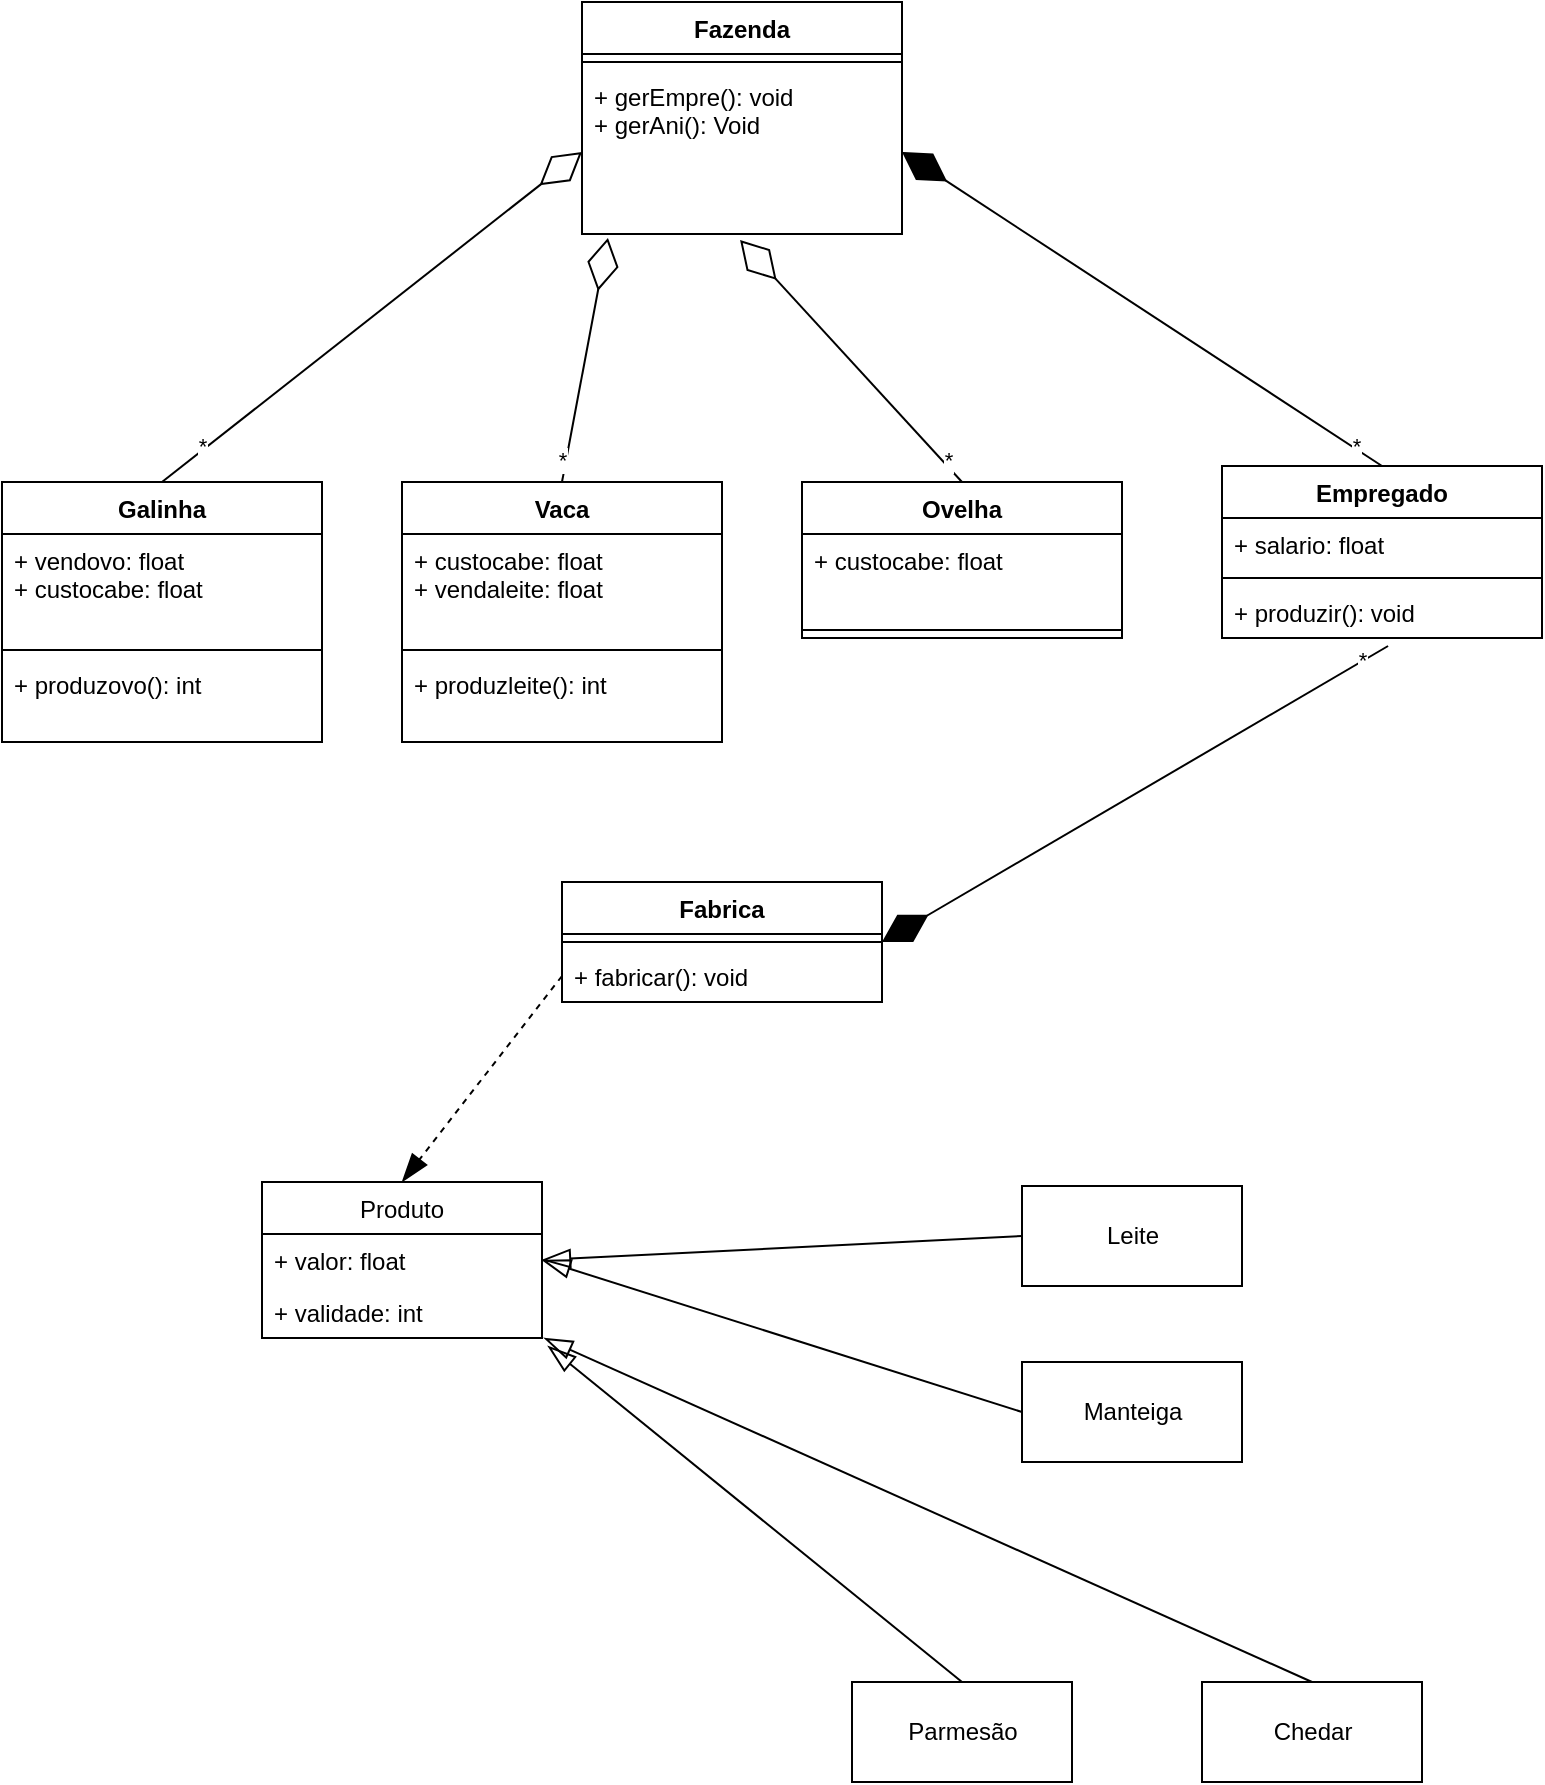 <mxfile version="13.6.5" type="device"><diagram id="sECxLNkPkoyBu5OsKcGt" name="Page-1"><mxGraphModel dx="1102" dy="582" grid="1" gridSize="10" guides="1" tooltips="1" connect="1" arrows="1" fold="1" page="1" pageScale="1" pageWidth="827" pageHeight="1169" math="0" shadow="0"><root><mxCell id="0"/><mxCell id="1" parent="0"/><mxCell id="MvONmD9mMBFGvV9w74yu-52" value="Vaca" style="swimlane;fontStyle=1;align=center;verticalAlign=top;childLayout=stackLayout;horizontal=1;startSize=26;horizontalStack=0;resizeParent=1;resizeParentMax=0;resizeLast=0;collapsible=1;marginBottom=0;" vertex="1" parent="1"><mxGeometry x="240" y="360" width="160" height="130" as="geometry"/></mxCell><mxCell id="MvONmD9mMBFGvV9w74yu-53" value="+ custocabe: float&#10;+ vendaleite: float" style="text;strokeColor=none;fillColor=none;align=left;verticalAlign=top;spacingLeft=4;spacingRight=4;overflow=hidden;rotatable=0;points=[[0,0.5],[1,0.5]];portConstraint=eastwest;" vertex="1" parent="MvONmD9mMBFGvV9w74yu-52"><mxGeometry y="26" width="160" height="54" as="geometry"/></mxCell><mxCell id="MvONmD9mMBFGvV9w74yu-54" value="" style="line;strokeWidth=1;fillColor=none;align=left;verticalAlign=middle;spacingTop=-1;spacingLeft=3;spacingRight=3;rotatable=0;labelPosition=right;points=[];portConstraint=eastwest;" vertex="1" parent="MvONmD9mMBFGvV9w74yu-52"><mxGeometry y="80" width="160" height="8" as="geometry"/></mxCell><mxCell id="MvONmD9mMBFGvV9w74yu-55" value="+ produzleite(): int" style="text;strokeColor=none;fillColor=none;align=left;verticalAlign=top;spacingLeft=4;spacingRight=4;overflow=hidden;rotatable=0;points=[[0,0.5],[1,0.5]];portConstraint=eastwest;" vertex="1" parent="MvONmD9mMBFGvV9w74yu-52"><mxGeometry y="88" width="160" height="42" as="geometry"/></mxCell><mxCell id="MvONmD9mMBFGvV9w74yu-56" value="Ovelha" style="swimlane;fontStyle=1;align=center;verticalAlign=top;childLayout=stackLayout;horizontal=1;startSize=26;horizontalStack=0;resizeParent=1;resizeParentMax=0;resizeLast=0;collapsible=1;marginBottom=0;" vertex="1" parent="1"><mxGeometry x="440" y="360" width="160" height="78" as="geometry"/></mxCell><mxCell id="MvONmD9mMBFGvV9w74yu-57" value="+ custocabe: float" style="text;strokeColor=none;fillColor=none;align=left;verticalAlign=top;spacingLeft=4;spacingRight=4;overflow=hidden;rotatable=0;points=[[0,0.5],[1,0.5]];portConstraint=eastwest;" vertex="1" parent="MvONmD9mMBFGvV9w74yu-56"><mxGeometry y="26" width="160" height="44" as="geometry"/></mxCell><mxCell id="MvONmD9mMBFGvV9w74yu-58" value="" style="line;strokeWidth=1;fillColor=none;align=left;verticalAlign=middle;spacingTop=-1;spacingLeft=3;spacingRight=3;rotatable=0;labelPosition=right;points=[];portConstraint=eastwest;" vertex="1" parent="MvONmD9mMBFGvV9w74yu-56"><mxGeometry y="70" width="160" height="8" as="geometry"/></mxCell><mxCell id="MvONmD9mMBFGvV9w74yu-48" value="Galinha" style="swimlane;fontStyle=1;align=center;verticalAlign=top;childLayout=stackLayout;horizontal=1;startSize=26;horizontalStack=0;resizeParent=1;resizeParentMax=0;resizeLast=0;collapsible=1;marginBottom=0;" vertex="1" parent="1"><mxGeometry x="40" y="360" width="160" height="130" as="geometry"/></mxCell><mxCell id="MvONmD9mMBFGvV9w74yu-49" value="+ vendovo: float&#10;+ custocabe: float" style="text;strokeColor=none;fillColor=none;align=left;verticalAlign=top;spacingLeft=4;spacingRight=4;overflow=hidden;rotatable=0;points=[[0,0.5],[1,0.5]];portConstraint=eastwest;" vertex="1" parent="MvONmD9mMBFGvV9w74yu-48"><mxGeometry y="26" width="160" height="54" as="geometry"/></mxCell><mxCell id="MvONmD9mMBFGvV9w74yu-50" value="" style="line;strokeWidth=1;fillColor=none;align=left;verticalAlign=middle;spacingTop=-1;spacingLeft=3;spacingRight=3;rotatable=0;labelPosition=right;points=[];portConstraint=eastwest;" vertex="1" parent="MvONmD9mMBFGvV9w74yu-48"><mxGeometry y="80" width="160" height="8" as="geometry"/></mxCell><mxCell id="MvONmD9mMBFGvV9w74yu-51" value="+ produzovo(): int" style="text;strokeColor=none;fillColor=none;align=left;verticalAlign=top;spacingLeft=4;spacingRight=4;overflow=hidden;rotatable=0;points=[[0,0.5],[1,0.5]];portConstraint=eastwest;" vertex="1" parent="MvONmD9mMBFGvV9w74yu-48"><mxGeometry y="88" width="160" height="42" as="geometry"/></mxCell><mxCell id="MvONmD9mMBFGvV9w74yu-64" value="Fabrica" style="swimlane;fontStyle=1;align=center;verticalAlign=top;childLayout=stackLayout;horizontal=1;startSize=26;horizontalStack=0;resizeParent=1;resizeParentMax=0;resizeLast=0;collapsible=1;marginBottom=0;" vertex="1" parent="1"><mxGeometry x="320" y="560" width="160" height="60" as="geometry"/></mxCell><mxCell id="MvONmD9mMBFGvV9w74yu-66" value="" style="line;strokeWidth=1;fillColor=none;align=left;verticalAlign=middle;spacingTop=-1;spacingLeft=3;spacingRight=3;rotatable=0;labelPosition=right;points=[];portConstraint=eastwest;" vertex="1" parent="MvONmD9mMBFGvV9w74yu-64"><mxGeometry y="26" width="160" height="8" as="geometry"/></mxCell><mxCell id="MvONmD9mMBFGvV9w74yu-67" value="+ fabricar(): void" style="text;strokeColor=none;fillColor=none;align=left;verticalAlign=top;spacingLeft=4;spacingRight=4;overflow=hidden;rotatable=0;points=[[0,0.5],[1,0.5]];portConstraint=eastwest;" vertex="1" parent="MvONmD9mMBFGvV9w74yu-64"><mxGeometry y="34" width="160" height="26" as="geometry"/></mxCell><mxCell id="MvONmD9mMBFGvV9w74yu-68" value="Empregado" style="swimlane;fontStyle=1;align=center;verticalAlign=top;childLayout=stackLayout;horizontal=1;startSize=26;horizontalStack=0;resizeParent=1;resizeParentMax=0;resizeLast=0;collapsible=1;marginBottom=0;" vertex="1" parent="1"><mxGeometry x="650" y="352" width="160" height="86" as="geometry"/></mxCell><mxCell id="MvONmD9mMBFGvV9w74yu-69" value="+ salario: float" style="text;strokeColor=none;fillColor=none;align=left;verticalAlign=top;spacingLeft=4;spacingRight=4;overflow=hidden;rotatable=0;points=[[0,0.5],[1,0.5]];portConstraint=eastwest;" vertex="1" parent="MvONmD9mMBFGvV9w74yu-68"><mxGeometry y="26" width="160" height="26" as="geometry"/></mxCell><mxCell id="MvONmD9mMBFGvV9w74yu-70" value="" style="line;strokeWidth=1;fillColor=none;align=left;verticalAlign=middle;spacingTop=-1;spacingLeft=3;spacingRight=3;rotatable=0;labelPosition=right;points=[];portConstraint=eastwest;" vertex="1" parent="MvONmD9mMBFGvV9w74yu-68"><mxGeometry y="52" width="160" height="8" as="geometry"/></mxCell><mxCell id="MvONmD9mMBFGvV9w74yu-71" value="+ produzir(): void" style="text;strokeColor=none;fillColor=none;align=left;verticalAlign=top;spacingLeft=4;spacingRight=4;overflow=hidden;rotatable=0;points=[[0,0.5],[1,0.5]];portConstraint=eastwest;" vertex="1" parent="MvONmD9mMBFGvV9w74yu-68"><mxGeometry y="60" width="160" height="26" as="geometry"/></mxCell><mxCell id="MvONmD9mMBFGvV9w74yu-44" value="Fazenda" style="swimlane;fontStyle=1;align=center;verticalAlign=top;childLayout=stackLayout;horizontal=1;startSize=26;horizontalStack=0;resizeParent=1;resizeParentMax=0;resizeLast=0;collapsible=1;marginBottom=0;" vertex="1" parent="1"><mxGeometry x="330" y="120" width="160" height="116" as="geometry"/></mxCell><mxCell id="MvONmD9mMBFGvV9w74yu-46" value="" style="line;strokeWidth=1;fillColor=none;align=left;verticalAlign=middle;spacingTop=-1;spacingLeft=3;spacingRight=3;rotatable=0;labelPosition=right;points=[];portConstraint=eastwest;" vertex="1" parent="MvONmD9mMBFGvV9w74yu-44"><mxGeometry y="26" width="160" height="8" as="geometry"/></mxCell><mxCell id="MvONmD9mMBFGvV9w74yu-47" value="+ gerEmpre(): void&#10;+ gerAni(): Void" style="text;strokeColor=none;fillColor=none;align=left;verticalAlign=top;spacingLeft=4;spacingRight=4;overflow=hidden;rotatable=0;points=[[0,0.5],[1,0.5]];portConstraint=eastwest;" vertex="1" parent="MvONmD9mMBFGvV9w74yu-44"><mxGeometry y="34" width="160" height="82" as="geometry"/></mxCell><mxCell id="MvONmD9mMBFGvV9w74yu-72" value="" style="endArrow=diamondThin;endFill=0;endSize=24;html=1;exitX=0.5;exitY=0;exitDx=0;exitDy=0;entryX=0;entryY=0.5;entryDx=0;entryDy=0;" edge="1" parent="1" source="MvONmD9mMBFGvV9w74yu-48" target="MvONmD9mMBFGvV9w74yu-47"><mxGeometry width="160" relative="1" as="geometry"><mxPoint x="130" y="210" as="sourcePoint"/><mxPoint x="290" y="210" as="targetPoint"/></mxGeometry></mxCell><mxCell id="MvONmD9mMBFGvV9w74yu-80" value="*" style="edgeLabel;html=1;align=center;verticalAlign=middle;resizable=0;points=[];" vertex="1" connectable="0" parent="MvONmD9mMBFGvV9w74yu-72"><mxGeometry x="-0.799" y="2" relative="1" as="geometry"><mxPoint as="offset"/></mxGeometry></mxCell><mxCell id="MvONmD9mMBFGvV9w74yu-74" value="" style="endArrow=diamondThin;endFill=0;endSize=24;html=1;exitX=0.5;exitY=0;exitDx=0;exitDy=0;entryX=0.081;entryY=1.024;entryDx=0;entryDy=0;entryPerimeter=0;" edge="1" parent="1" source="MvONmD9mMBFGvV9w74yu-52" target="MvONmD9mMBFGvV9w74yu-47"><mxGeometry width="160" relative="1" as="geometry"><mxPoint x="300" y="300" as="sourcePoint"/><mxPoint x="460" y="300" as="targetPoint"/></mxGeometry></mxCell><mxCell id="MvONmD9mMBFGvV9w74yu-83" value="*" style="edgeLabel;html=1;align=center;verticalAlign=middle;resizable=0;points=[];" vertex="1" connectable="0" parent="MvONmD9mMBFGvV9w74yu-74"><mxGeometry x="-0.826" y="2" relative="1" as="geometry"><mxPoint as="offset"/></mxGeometry></mxCell><mxCell id="MvONmD9mMBFGvV9w74yu-75" value="" style="endArrow=diamondThin;endFill=0;endSize=24;html=1;exitX=0.5;exitY=0;exitDx=0;exitDy=0;entryX=0.494;entryY=1.037;entryDx=0;entryDy=0;entryPerimeter=0;" edge="1" parent="1" source="MvONmD9mMBFGvV9w74yu-56" target="MvONmD9mMBFGvV9w74yu-47"><mxGeometry width="160" relative="1" as="geometry"><mxPoint x="350" y="300" as="sourcePoint"/><mxPoint x="510" y="300" as="targetPoint"/></mxGeometry></mxCell><mxCell id="MvONmD9mMBFGvV9w74yu-82" value="*" style="edgeLabel;html=1;align=center;verticalAlign=middle;resizable=0;points=[];" vertex="1" connectable="0" parent="MvONmD9mMBFGvV9w74yu-75"><mxGeometry x="-0.844" y="-2" relative="1" as="geometry"><mxPoint as="offset"/></mxGeometry></mxCell><mxCell id="MvONmD9mMBFGvV9w74yu-76" value="" style="endArrow=diamondThin;endFill=1;endSize=24;html=1;exitX=0.5;exitY=0;exitDx=0;exitDy=0;entryX=1;entryY=0.5;entryDx=0;entryDy=0;" edge="1" parent="1" source="MvONmD9mMBFGvV9w74yu-68" target="MvONmD9mMBFGvV9w74yu-47"><mxGeometry width="160" relative="1" as="geometry"><mxPoint x="580" y="220" as="sourcePoint"/><mxPoint x="740" y="220" as="targetPoint"/></mxGeometry></mxCell><mxCell id="MvONmD9mMBFGvV9w74yu-84" value="*" style="edgeLabel;html=1;align=center;verticalAlign=middle;resizable=0;points=[];" vertex="1" connectable="0" parent="MvONmD9mMBFGvV9w74yu-76"><mxGeometry x="-0.886" y="-1" relative="1" as="geometry"><mxPoint as="offset"/></mxGeometry></mxCell><mxCell id="MvONmD9mMBFGvV9w74yu-78" value="" style="endArrow=diamondThin;endFill=1;endSize=24;html=1;entryX=1;entryY=0.5;entryDx=0;entryDy=0;exitX=0.519;exitY=1.154;exitDx=0;exitDy=0;exitPerimeter=0;" edge="1" parent="1" source="MvONmD9mMBFGvV9w74yu-71" target="MvONmD9mMBFGvV9w74yu-64"><mxGeometry width="160" relative="1" as="geometry"><mxPoint x="330" y="460" as="sourcePoint"/><mxPoint x="490" y="460" as="targetPoint"/></mxGeometry></mxCell><mxCell id="MvONmD9mMBFGvV9w74yu-85" value="*" style="edgeLabel;html=1;align=center;verticalAlign=middle;resizable=0;points=[];" vertex="1" connectable="0" parent="MvONmD9mMBFGvV9w74yu-78"><mxGeometry x="-0.899" y="-1" relative="1" as="geometry"><mxPoint as="offset"/></mxGeometry></mxCell><mxCell id="MvONmD9mMBFGvV9w74yu-106" value="Produto" style="swimlane;fontStyle=0;childLayout=stackLayout;horizontal=1;startSize=26;fillColor=none;horizontalStack=0;resizeParent=1;resizeParentMax=0;resizeLast=0;collapsible=1;marginBottom=0;" vertex="1" parent="1"><mxGeometry x="170" y="710" width="140" height="78" as="geometry"/></mxCell><mxCell id="MvONmD9mMBFGvV9w74yu-107" value="+ valor: float" style="text;strokeColor=none;fillColor=none;align=left;verticalAlign=top;spacingLeft=4;spacingRight=4;overflow=hidden;rotatable=0;points=[[0,0.5],[1,0.5]];portConstraint=eastwest;" vertex="1" parent="MvONmD9mMBFGvV9w74yu-106"><mxGeometry y="26" width="140" height="26" as="geometry"/></mxCell><mxCell id="MvONmD9mMBFGvV9w74yu-108" value="+ validade: int" style="text;strokeColor=none;fillColor=none;align=left;verticalAlign=top;spacingLeft=4;spacingRight=4;overflow=hidden;rotatable=0;points=[[0,0.5],[1,0.5]];portConstraint=eastwest;" vertex="1" parent="MvONmD9mMBFGvV9w74yu-106"><mxGeometry y="52" width="140" height="26" as="geometry"/></mxCell><mxCell id="MvONmD9mMBFGvV9w74yu-110" value="Leite" style="html=1;" vertex="1" parent="1"><mxGeometry x="550" y="712" width="110" height="50" as="geometry"/></mxCell><mxCell id="MvONmD9mMBFGvV9w74yu-111" value="Manteiga" style="html=1;" vertex="1" parent="1"><mxGeometry x="550" y="800" width="110" height="50" as="geometry"/></mxCell><mxCell id="MvONmD9mMBFGvV9w74yu-117" value="Parmesão" style="html=1;" vertex="1" parent="1"><mxGeometry x="465" y="960" width="110" height="50" as="geometry"/></mxCell><mxCell id="MvONmD9mMBFGvV9w74yu-118" value="Chedar" style="html=1;" vertex="1" parent="1"><mxGeometry x="640" y="960" width="110" height="50" as="geometry"/></mxCell><mxCell id="MvONmD9mMBFGvV9w74yu-121" value="" style="endArrow=blockThin;dashed=1;endFill=1;endSize=12;html=1;exitX=0;exitY=0.5;exitDx=0;exitDy=0;entryX=0.5;entryY=0;entryDx=0;entryDy=0;" edge="1" parent="1" source="MvONmD9mMBFGvV9w74yu-67" target="MvONmD9mMBFGvV9w74yu-106"><mxGeometry width="160" relative="1" as="geometry"><mxPoint x="330" y="660" as="sourcePoint"/><mxPoint x="490" y="660" as="targetPoint"/></mxGeometry></mxCell><mxCell id="MvONmD9mMBFGvV9w74yu-123" value="" style="endArrow=blockThin;endFill=0;endSize=12;html=1;exitX=0;exitY=0.5;exitDx=0;exitDy=0;entryX=1;entryY=0.5;entryDx=0;entryDy=0;" edge="1" parent="1" source="MvONmD9mMBFGvV9w74yu-110" target="MvONmD9mMBFGvV9w74yu-107"><mxGeometry width="160" relative="1" as="geometry"><mxPoint x="350" y="770" as="sourcePoint"/><mxPoint x="510" y="770" as="targetPoint"/></mxGeometry></mxCell><mxCell id="MvONmD9mMBFGvV9w74yu-124" value="" style="endArrow=blockThin;endFill=0;endSize=12;html=1;exitX=0;exitY=0.5;exitDx=0;exitDy=0;entryX=1;entryY=0.5;entryDx=0;entryDy=0;" edge="1" parent="1" source="MvONmD9mMBFGvV9w74yu-111" target="MvONmD9mMBFGvV9w74yu-107"><mxGeometry width="160" relative="1" as="geometry"><mxPoint x="300" y="850" as="sourcePoint"/><mxPoint x="460" y="850" as="targetPoint"/></mxGeometry></mxCell><mxCell id="MvONmD9mMBFGvV9w74yu-125" value="" style="endArrow=blockThin;endFill=0;endSize=12;html=1;exitX=0.5;exitY=0;exitDx=0;exitDy=0;entryX=1.021;entryY=1.154;entryDx=0;entryDy=0;entryPerimeter=0;" edge="1" parent="1" source="MvONmD9mMBFGvV9w74yu-117" target="MvONmD9mMBFGvV9w74yu-108"><mxGeometry width="160" relative="1" as="geometry"><mxPoint x="320" y="890" as="sourcePoint"/><mxPoint x="480" y="890" as="targetPoint"/></mxGeometry></mxCell><mxCell id="MvONmD9mMBFGvV9w74yu-126" value="" style="endArrow=blockThin;endFill=0;endSize=12;html=1;entryX=1.007;entryY=1;entryDx=0;entryDy=0;entryPerimeter=0;exitX=0.5;exitY=0;exitDx=0;exitDy=0;" edge="1" parent="1" source="MvONmD9mMBFGvV9w74yu-118" target="MvONmD9mMBFGvV9w74yu-108"><mxGeometry width="160" relative="1" as="geometry"><mxPoint x="470" y="880" as="sourcePoint"/><mxPoint x="630" y="880" as="targetPoint"/></mxGeometry></mxCell></root></mxGraphModel></diagram></mxfile>